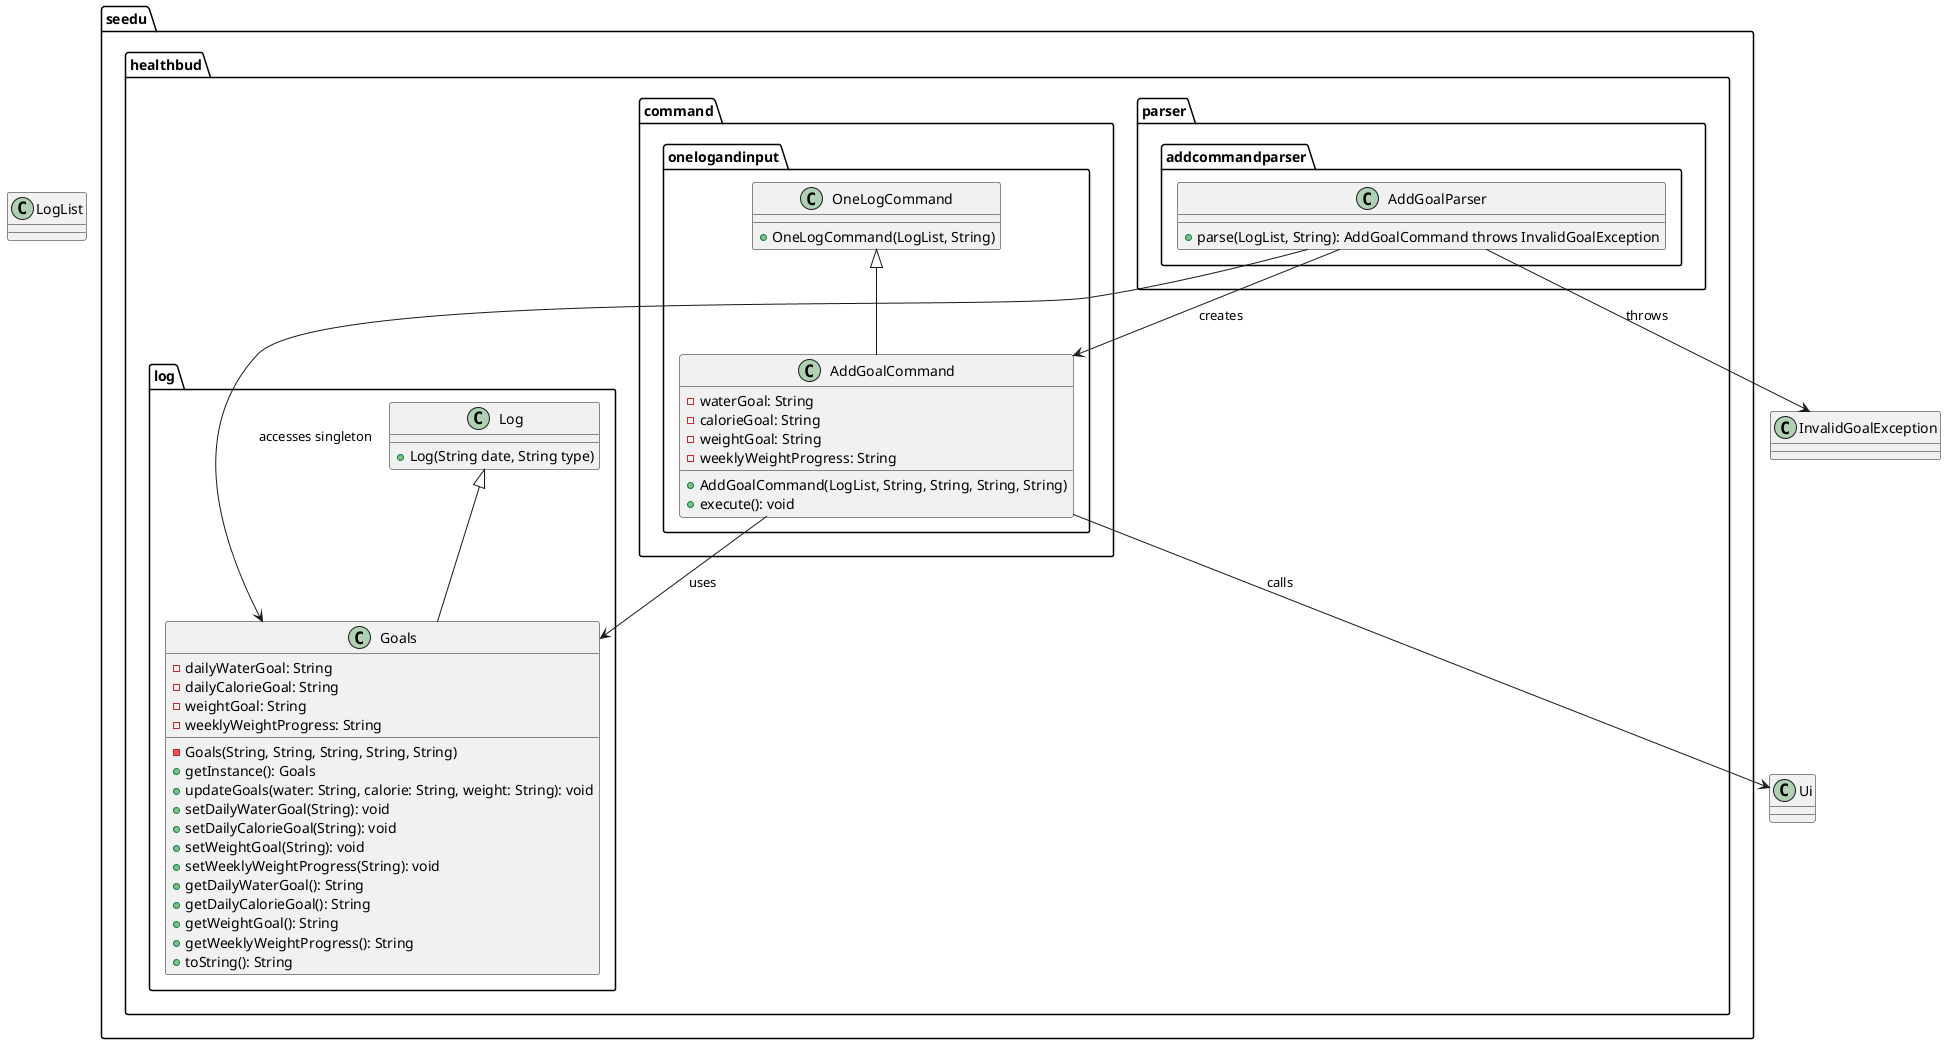 /*
@startuml
' https://plantuml.com/class-diagram

package seedu.healthbud.log {
    class Log {
        +Log(String date, String type)
    }

    class Goals {
        -dailyWaterGoal: String
        -dailyCalorieGoal: String
        -weightGoal: String
        -weeklyWeightProgress: String
        -Goals(String, String, String, String, String)
        +getInstance(): Goals
        +updateGoals(water: String, calorie: String, weight: String): void
        +setDailyWaterGoal(String): void
        +setDailyCalorieGoal(String): void
        +setWeightGoal(String): void
        +setWeeklyWeightProgress(String): void
        +getDailyWaterGoal(): String
        +getDailyCalorieGoal(): String
        +getWeightGoal(): String
        +getWeeklyWeightProgress(): String
        +toString(): String
    }

    Log <|-- Goals
}

package seedu.healthbud.command.onelogandinput {
    class OneLogCommand {
        +OneLogCommand(LogList, String)
    }

    class AddGoalCommand {
        -waterGoal: String
        -calorieGoal: String
        -weightGoal: String
        -weeklyWeightProgress: String
        +AddGoalCommand(LogList, String, String, String, String)
        +execute(): void
    }

    OneLogCommand <|-- AddGoalCommand
    AddGoalCommand --> Goals : uses
}

package seedu.healthbud.parser.addcommandparser {
    class AddGoalParser {
        +parse(LogList, String): AddGoalCommand throws InvalidGoalException
    }

    AddGoalParser --> AddGoalCommand : creates
    AddGoalParser --> Goals : accesses singleton
}

class LogList
class Ui
class InvalidGoalException

AddGoalCommand --> Ui : calls
AddGoalParser --> InvalidGoalException : throws


@enduml
*/
